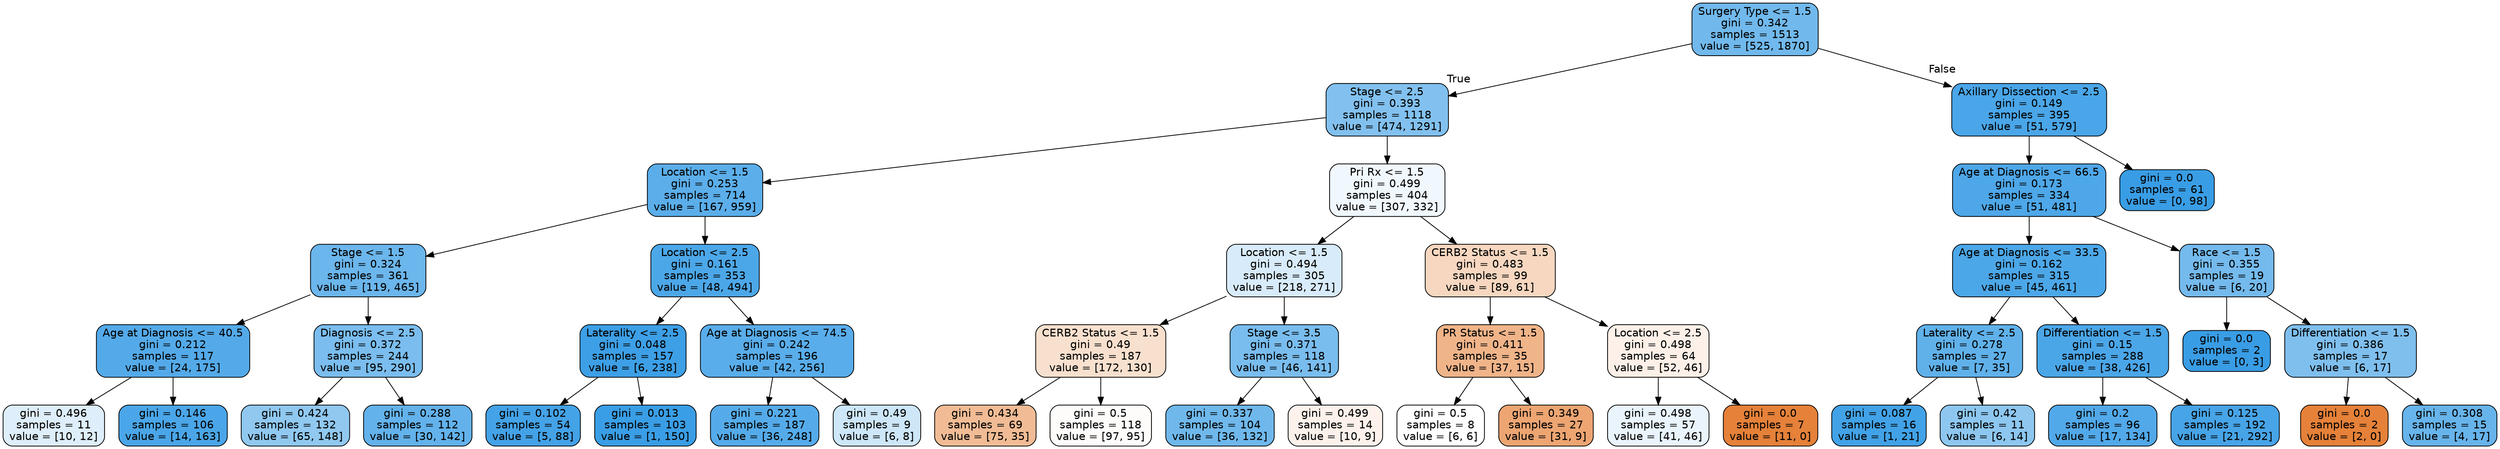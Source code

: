 digraph Tree {
node [shape=box, style="filled, rounded", color="black", fontname=helvetica] ;
edge [fontname=helvetica] ;
0 [label="Surgery Type <= 1.5\ngini = 0.342\nsamples = 1513\nvalue = [525, 1870]", fillcolor="#399de5b7"] ;
1 [label="Stage <= 2.5\ngini = 0.393\nsamples = 1118\nvalue = [474, 1291]", fillcolor="#399de5a1"] ;
0 -> 1 [labeldistance=2.5, labelangle=45, headlabel="True"] ;
2 [label="Location <= 1.5\ngini = 0.253\nsamples = 714\nvalue = [167, 959]", fillcolor="#399de5d3"] ;
1 -> 2 ;
3 [label="Stage <= 1.5\ngini = 0.324\nsamples = 361\nvalue = [119, 465]", fillcolor="#399de5be"] ;
2 -> 3 ;
4 [label="Age at Diagnosis <= 40.5\ngini = 0.212\nsamples = 117\nvalue = [24, 175]", fillcolor="#399de5dc"] ;
3 -> 4 ;
5 [label="gini = 0.496\nsamples = 11\nvalue = [10, 12]", fillcolor="#399de52a"] ;
4 -> 5 ;
6 [label="gini = 0.146\nsamples = 106\nvalue = [14, 163]", fillcolor="#399de5e9"] ;
4 -> 6 ;
7 [label="Diagnosis <= 2.5\ngini = 0.372\nsamples = 244\nvalue = [95, 290]", fillcolor="#399de5ab"] ;
3 -> 7 ;
8 [label="gini = 0.424\nsamples = 132\nvalue = [65, 148]", fillcolor="#399de58f"] ;
7 -> 8 ;
9 [label="gini = 0.288\nsamples = 112\nvalue = [30, 142]", fillcolor="#399de5c9"] ;
7 -> 9 ;
10 [label="Location <= 2.5\ngini = 0.161\nsamples = 353\nvalue = [48, 494]", fillcolor="#399de5e6"] ;
2 -> 10 ;
11 [label="Laterality <= 2.5\ngini = 0.048\nsamples = 157\nvalue = [6, 238]", fillcolor="#399de5f9"] ;
10 -> 11 ;
12 [label="gini = 0.102\nsamples = 54\nvalue = [5, 88]", fillcolor="#399de5f1"] ;
11 -> 12 ;
13 [label="gini = 0.013\nsamples = 103\nvalue = [1, 150]", fillcolor="#399de5fd"] ;
11 -> 13 ;
14 [label="Age at Diagnosis <= 74.5\ngini = 0.242\nsamples = 196\nvalue = [42, 256]", fillcolor="#399de5d5"] ;
10 -> 14 ;
15 [label="gini = 0.221\nsamples = 187\nvalue = [36, 248]", fillcolor="#399de5da"] ;
14 -> 15 ;
16 [label="gini = 0.49\nsamples = 9\nvalue = [6, 8]", fillcolor="#399de540"] ;
14 -> 16 ;
17 [label="Pri Rx <= 1.5\ngini = 0.499\nsamples = 404\nvalue = [307, 332]", fillcolor="#399de513"] ;
1 -> 17 ;
18 [label="Location <= 1.5\ngini = 0.494\nsamples = 305\nvalue = [218, 271]", fillcolor="#399de532"] ;
17 -> 18 ;
19 [label="CERB2 Status <= 1.5\ngini = 0.49\nsamples = 187\nvalue = [172, 130]", fillcolor="#e581393e"] ;
18 -> 19 ;
20 [label="gini = 0.434\nsamples = 69\nvalue = [75, 35]", fillcolor="#e5813988"] ;
19 -> 20 ;
21 [label="gini = 0.5\nsamples = 118\nvalue = [97, 95]", fillcolor="#e5813905"] ;
19 -> 21 ;
22 [label="Stage <= 3.5\ngini = 0.371\nsamples = 118\nvalue = [46, 141]", fillcolor="#399de5ac"] ;
18 -> 22 ;
23 [label="gini = 0.337\nsamples = 104\nvalue = [36, 132]", fillcolor="#399de5b9"] ;
22 -> 23 ;
24 [label="gini = 0.499\nsamples = 14\nvalue = [10, 9]", fillcolor="#e5813919"] ;
22 -> 24 ;
25 [label="CERB2 Status <= 1.5\ngini = 0.483\nsamples = 99\nvalue = [89, 61]", fillcolor="#e5813950"] ;
17 -> 25 ;
26 [label="PR Status <= 1.5\ngini = 0.411\nsamples = 35\nvalue = [37, 15]", fillcolor="#e5813998"] ;
25 -> 26 ;
27 [label="gini = 0.5\nsamples = 8\nvalue = [6, 6]", fillcolor="#e5813900"] ;
26 -> 27 ;
28 [label="gini = 0.349\nsamples = 27\nvalue = [31, 9]", fillcolor="#e58139b5"] ;
26 -> 28 ;
29 [label="Location <= 2.5\ngini = 0.498\nsamples = 64\nvalue = [52, 46]", fillcolor="#e581391d"] ;
25 -> 29 ;
30 [label="gini = 0.498\nsamples = 57\nvalue = [41, 46]", fillcolor="#399de51c"] ;
29 -> 30 ;
31 [label="gini = 0.0\nsamples = 7\nvalue = [11, 0]", fillcolor="#e58139ff"] ;
29 -> 31 ;
32 [label="Axillary Dissection <= 2.5\ngini = 0.149\nsamples = 395\nvalue = [51, 579]", fillcolor="#399de5e9"] ;
0 -> 32 [labeldistance=2.5, labelangle=-45, headlabel="False"] ;
33 [label="Age at Diagnosis <= 66.5\ngini = 0.173\nsamples = 334\nvalue = [51, 481]", fillcolor="#399de5e4"] ;
32 -> 33 ;
34 [label="Age at Diagnosis <= 33.5\ngini = 0.162\nsamples = 315\nvalue = [45, 461]", fillcolor="#399de5e6"] ;
33 -> 34 ;
35 [label="Laterality <= 2.5\ngini = 0.278\nsamples = 27\nvalue = [7, 35]", fillcolor="#399de5cc"] ;
34 -> 35 ;
36 [label="gini = 0.087\nsamples = 16\nvalue = [1, 21]", fillcolor="#399de5f3"] ;
35 -> 36 ;
37 [label="gini = 0.42\nsamples = 11\nvalue = [6, 14]", fillcolor="#399de592"] ;
35 -> 37 ;
38 [label="Differentiation <= 1.5\ngini = 0.15\nsamples = 288\nvalue = [38, 426]", fillcolor="#399de5e8"] ;
34 -> 38 ;
39 [label="gini = 0.2\nsamples = 96\nvalue = [17, 134]", fillcolor="#399de5df"] ;
38 -> 39 ;
40 [label="gini = 0.125\nsamples = 192\nvalue = [21, 292]", fillcolor="#399de5ed"] ;
38 -> 40 ;
41 [label="Race <= 1.5\ngini = 0.355\nsamples = 19\nvalue = [6, 20]", fillcolor="#399de5b3"] ;
33 -> 41 ;
42 [label="gini = 0.0\nsamples = 2\nvalue = [0, 3]", fillcolor="#399de5ff"] ;
41 -> 42 ;
43 [label="Differentiation <= 1.5\ngini = 0.386\nsamples = 17\nvalue = [6, 17]", fillcolor="#399de5a5"] ;
41 -> 43 ;
44 [label="gini = 0.0\nsamples = 2\nvalue = [2, 0]", fillcolor="#e58139ff"] ;
43 -> 44 ;
45 [label="gini = 0.308\nsamples = 15\nvalue = [4, 17]", fillcolor="#399de5c3"] ;
43 -> 45 ;
46 [label="gini = 0.0\nsamples = 61\nvalue = [0, 98]", fillcolor="#399de5ff"] ;
32 -> 46 ;
}